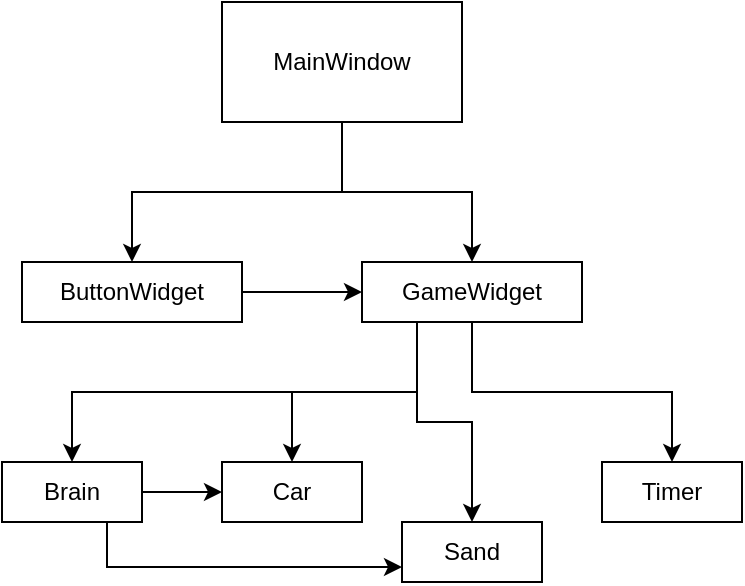<mxfile version="16.5.6" type="device"><diagram id="bE9uj-B_Ps83NKZLbxeA" name="Page-1"><mxGraphModel dx="1180" dy="1144" grid="1" gridSize="10" guides="1" tooltips="1" connect="1" arrows="1" fold="1" page="0" pageScale="1" pageWidth="850" pageHeight="1100" math="0" shadow="0"><root><mxCell id="0"/><mxCell id="1" parent="0"/><mxCell id="tYqLbTy8Bd4rN98ayMTu-12" style="edgeStyle=orthogonalEdgeStyle;rounded=0;orthogonalLoop=1;jettySize=auto;html=1;exitX=0.5;exitY=1;exitDx=0;exitDy=0;entryX=0.5;entryY=0;entryDx=0;entryDy=0;" parent="1" source="tYqLbTy8Bd4rN98ayMTu-1" target="tYqLbTy8Bd4rN98ayMTu-4" edge="1"><mxGeometry relative="1" as="geometry"/></mxCell><mxCell id="tYqLbTy8Bd4rN98ayMTu-13" style="edgeStyle=orthogonalEdgeStyle;rounded=0;orthogonalLoop=1;jettySize=auto;html=1;exitX=0.5;exitY=1;exitDx=0;exitDy=0;entryX=0.5;entryY=0;entryDx=0;entryDy=0;" parent="1" source="tYqLbTy8Bd4rN98ayMTu-1" target="tYqLbTy8Bd4rN98ayMTu-5" edge="1"><mxGeometry relative="1" as="geometry"/></mxCell><mxCell id="tYqLbTy8Bd4rN98ayMTu-1" value="MainWindow" style="rounded=0;whiteSpace=wrap;html=1;" parent="1" vertex="1"><mxGeometry x="90" y="150" width="120" height="60" as="geometry"/></mxCell><mxCell id="tYqLbTy8Bd4rN98ayMTu-2" value="Car" style="rounded=0;whiteSpace=wrap;html=1;" parent="1" vertex="1"><mxGeometry x="90" y="380" width="70" height="30" as="geometry"/></mxCell><mxCell id="tYqLbTy8Bd4rN98ayMTu-3" value="Sand" style="rounded=0;whiteSpace=wrap;html=1;" parent="1" vertex="1"><mxGeometry x="180" y="410" width="70" height="30" as="geometry"/></mxCell><mxCell id="tYqLbTy8Bd4rN98ayMTu-14" value="" style="edgeStyle=orthogonalEdgeStyle;rounded=0;orthogonalLoop=1;jettySize=auto;html=1;" parent="1" source="tYqLbTy8Bd4rN98ayMTu-4" target="tYqLbTy8Bd4rN98ayMTu-5" edge="1"><mxGeometry relative="1" as="geometry"/></mxCell><mxCell id="tYqLbTy8Bd4rN98ayMTu-4" value="ButtonWidget" style="rounded=0;whiteSpace=wrap;html=1;" parent="1" vertex="1"><mxGeometry x="-10" y="280" width="110" height="30" as="geometry"/></mxCell><mxCell id="tYqLbTy8Bd4rN98ayMTu-10" style="edgeStyle=orthogonalEdgeStyle;rounded=0;orthogonalLoop=1;jettySize=auto;html=1;exitX=0.25;exitY=1;exitDx=0;exitDy=0;" parent="1" source="tYqLbTy8Bd4rN98ayMTu-5" target="tYqLbTy8Bd4rN98ayMTu-2" edge="1"><mxGeometry relative="1" as="geometry"/></mxCell><mxCell id="tYqLbTy8Bd4rN98ayMTu-15" style="edgeStyle=orthogonalEdgeStyle;rounded=0;orthogonalLoop=1;jettySize=auto;html=1;exitX=0.25;exitY=1;exitDx=0;exitDy=0;entryX=0.5;entryY=0;entryDx=0;entryDy=0;" parent="1" source="tYqLbTy8Bd4rN98ayMTu-5" target="tYqLbTy8Bd4rN98ayMTu-3" edge="1"><mxGeometry relative="1" as="geometry"/></mxCell><mxCell id="tYqLbTy8Bd4rN98ayMTu-17" style="edgeStyle=orthogonalEdgeStyle;rounded=0;orthogonalLoop=1;jettySize=auto;html=1;exitX=0.5;exitY=1;exitDx=0;exitDy=0;entryX=0.5;entryY=0;entryDx=0;entryDy=0;" parent="1" source="tYqLbTy8Bd4rN98ayMTu-5" target="tYqLbTy8Bd4rN98ayMTu-16" edge="1"><mxGeometry relative="1" as="geometry"/></mxCell><mxCell id="tYqLbTy8Bd4rN98ayMTu-20" style="edgeStyle=orthogonalEdgeStyle;rounded=0;orthogonalLoop=1;jettySize=auto;html=1;exitX=0.25;exitY=1;exitDx=0;exitDy=0;entryX=0.5;entryY=0;entryDx=0;entryDy=0;" parent="1" source="tYqLbTy8Bd4rN98ayMTu-5" target="tYqLbTy8Bd4rN98ayMTu-18" edge="1"><mxGeometry relative="1" as="geometry"/></mxCell><mxCell id="tYqLbTy8Bd4rN98ayMTu-5" value="GameWidget" style="rounded=0;whiteSpace=wrap;html=1;" parent="1" vertex="1"><mxGeometry x="160" y="280" width="110" height="30" as="geometry"/></mxCell><mxCell id="tYqLbTy8Bd4rN98ayMTu-16" value="Timer" style="rounded=0;whiteSpace=wrap;html=1;" parent="1" vertex="1"><mxGeometry x="280" y="380" width="70" height="30" as="geometry"/></mxCell><mxCell id="tYqLbTy8Bd4rN98ayMTu-22" style="edgeStyle=orthogonalEdgeStyle;rounded=0;orthogonalLoop=1;jettySize=auto;html=1;exitX=1;exitY=0.5;exitDx=0;exitDy=0;entryX=0;entryY=0.5;entryDx=0;entryDy=0;" parent="1" source="tYqLbTy8Bd4rN98ayMTu-18" target="tYqLbTy8Bd4rN98ayMTu-2" edge="1"><mxGeometry relative="1" as="geometry"/></mxCell><mxCell id="prsQSXaXhfbphg3iKIXC-1" style="edgeStyle=orthogonalEdgeStyle;rounded=0;orthogonalLoop=1;jettySize=auto;html=1;exitX=0.75;exitY=1;exitDx=0;exitDy=0;entryX=0;entryY=0.75;entryDx=0;entryDy=0;" edge="1" parent="1" source="tYqLbTy8Bd4rN98ayMTu-18" target="tYqLbTy8Bd4rN98ayMTu-3"><mxGeometry relative="1" as="geometry"/></mxCell><mxCell id="tYqLbTy8Bd4rN98ayMTu-18" value="Brain" style="rounded=0;whiteSpace=wrap;html=1;" parent="1" vertex="1"><mxGeometry x="-20" y="380" width="70" height="30" as="geometry"/></mxCell></root></mxGraphModel></diagram></mxfile>